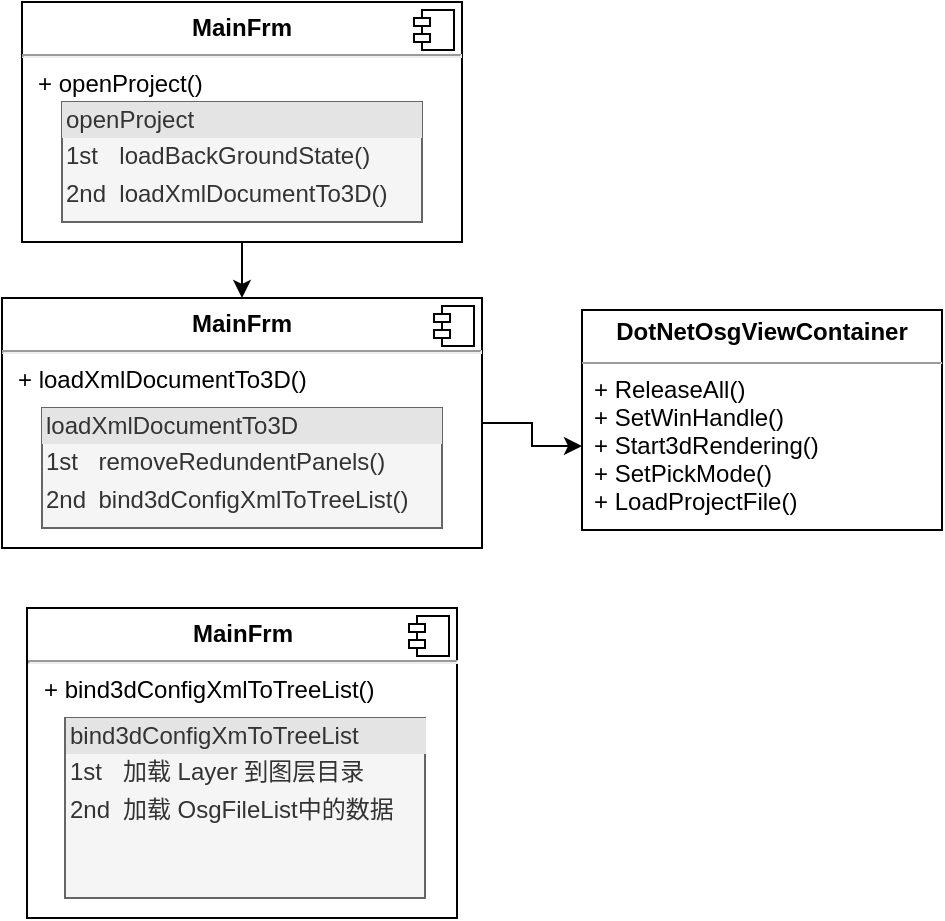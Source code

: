 <mxfile version="14.1.2" type="github">
  <diagram id="eg0OOWS5u3Eq4Op8deKR" name="Page-1">
    <mxGraphModel dx="590" dy="513" grid="1" gridSize="10" guides="1" tooltips="1" connect="1" arrows="1" fold="1" page="1" pageScale="1" pageWidth="827" pageHeight="1169" math="0" shadow="0">
      <root>
        <mxCell id="0" />
        <mxCell id="1" parent="0" />
        <mxCell id="0_EYBNdmRiKdI7s5gTWB-4" value="" style="edgeStyle=orthogonalEdgeStyle;rounded=0;orthogonalLoop=1;jettySize=auto;html=1;" edge="1" parent="1" source="jkjiSasW9flsP1HJkbxI-5">
          <mxGeometry relative="1" as="geometry">
            <mxPoint x="210" y="340" as="targetPoint" />
          </mxGeometry>
        </mxCell>
        <mxCell id="jkjiSasW9flsP1HJkbxI-5" value="&lt;p style=&quot;margin: 0px ; margin-top: 6px ; text-align: center&quot;&gt;&lt;b&gt;MainFrm&lt;/b&gt;&lt;/p&gt;&lt;hr&gt;&lt;p style=&quot;margin: 0px ; margin-left: 8px&quot;&gt;+&amp;nbsp;openProject()&lt;br&gt;&lt;br&gt;&lt;/p&gt;" style="align=left;overflow=fill;html=1;dropTarget=0;" parent="1" vertex="1">
          <mxGeometry x="100" y="192" width="220" height="120" as="geometry" />
        </mxCell>
        <mxCell id="jkjiSasW9flsP1HJkbxI-6" value="" style="shape=component;jettyWidth=8;jettyHeight=4;" parent="jkjiSasW9flsP1HJkbxI-5" vertex="1">
          <mxGeometry x="1" width="20" height="20" relative="1" as="geometry">
            <mxPoint x="-24" y="4" as="offset" />
          </mxGeometry>
        </mxCell>
        <mxCell id="jkjiSasW9flsP1HJkbxI-8" value="&lt;div style=&quot;box-sizing: border-box ; width: 100% ; background: #e4e4e4 ; padding: 2px&quot;&gt;openProject&lt;/div&gt;&lt;table style=&quot;width: 100% ; font-size: 1em&quot; cellpadding=&quot;2&quot; cellspacing=&quot;0&quot;&gt;&lt;tbody&gt;&lt;tr&gt;&lt;td&gt;1st&lt;/td&gt;&lt;td&gt;loadBackGroundState()&lt;/td&gt;&lt;/tr&gt;&lt;tr&gt;&lt;td&gt;2nd&lt;/td&gt;&lt;td&gt;loadXmlDocumentTo3D()&lt;/td&gt;&lt;/tr&gt;&lt;tr&gt;&lt;td&gt;&lt;/td&gt;&lt;td&gt;&lt;br&gt;&lt;/td&gt;&lt;/tr&gt;&lt;/tbody&gt;&lt;/table&gt;" style="verticalAlign=top;align=left;overflow=fill;html=1;fillColor=#f5f5f5;strokeColor=#666666;fontColor=#333333;" parent="1" vertex="1">
          <mxGeometry x="120" y="242" width="180" height="60" as="geometry" />
        </mxCell>
        <mxCell id="0_EYBNdmRiKdI7s5gTWB-11" style="edgeStyle=orthogonalEdgeStyle;rounded=0;orthogonalLoop=1;jettySize=auto;html=1;exitX=1;exitY=0.5;exitDx=0;exitDy=0;" edge="1" parent="1" source="0_EYBNdmRiKdI7s5gTWB-1" target="0_EYBNdmRiKdI7s5gTWB-7">
          <mxGeometry relative="1" as="geometry" />
        </mxCell>
        <mxCell id="0_EYBNdmRiKdI7s5gTWB-1" value="&lt;p style=&quot;margin: 0px ; margin-top: 6px ; text-align: center&quot;&gt;&lt;b&gt;MainFrm&lt;/b&gt;&lt;/p&gt;&lt;hr&gt;&lt;p style=&quot;margin: 0px ; margin-left: 8px&quot;&gt;+ loadXmlDocumentTo3D()&lt;br&gt;&lt;/p&gt;" style="align=left;overflow=fill;html=1;dropTarget=0;" vertex="1" parent="1">
          <mxGeometry x="90" y="340" width="240" height="125" as="geometry" />
        </mxCell>
        <mxCell id="0_EYBNdmRiKdI7s5gTWB-2" value="" style="shape=component;jettyWidth=8;jettyHeight=4;" vertex="1" parent="0_EYBNdmRiKdI7s5gTWB-1">
          <mxGeometry x="1" width="20" height="20" relative="1" as="geometry">
            <mxPoint x="-24" y="4" as="offset" />
          </mxGeometry>
        </mxCell>
        <mxCell id="0_EYBNdmRiKdI7s5gTWB-3" value="&lt;div style=&quot;box-sizing: border-box ; width: 100% ; background: #e4e4e4 ; padding: 2px&quot;&gt;loadXmlDocumentTo3D&lt;/div&gt;&lt;table style=&quot;width: 100% ; font-size: 1em&quot; cellpadding=&quot;2&quot; cellspacing=&quot;0&quot;&gt;&lt;tbody&gt;&lt;tr&gt;&lt;td&gt;1st&lt;/td&gt;&lt;td&gt;removeRedundentPanels()&lt;/td&gt;&lt;/tr&gt;&lt;tr&gt;&lt;td&gt;2nd&lt;/td&gt;&lt;td&gt;bind3dConfigXmlToTreeList()&lt;/td&gt;&lt;/tr&gt;&lt;tr&gt;&lt;td&gt;&lt;/td&gt;&lt;td&gt;&lt;br&gt;&lt;/td&gt;&lt;/tr&gt;&lt;/tbody&gt;&lt;/table&gt;" style="verticalAlign=top;align=left;overflow=fill;html=1;fillColor=#f5f5f5;strokeColor=#666666;fontColor=#333333;" vertex="1" parent="1">
          <mxGeometry x="110" y="395" width="200" height="60" as="geometry" />
        </mxCell>
        <mxCell id="0_EYBNdmRiKdI7s5gTWB-5" value="&lt;p style=&quot;margin: 0px ; margin-top: 4px ; text-align: center&quot;&gt;&lt;b&gt;DotNetOsgViewContainer&lt;/b&gt;&lt;/p&gt;&lt;div style=&quot;height: 2px&quot;&gt;&lt;/div&gt;&lt;hr size=&quot;1&quot;&gt;&lt;div style=&quot;height: 2px&quot;&gt;&lt;/div&gt;" style="verticalAlign=top;align=left;overflow=fill;fontSize=12;fontFamily=Helvetica;html=1;" vertex="1" parent="1">
          <mxGeometry x="380" y="346" width="180" height="110" as="geometry" />
        </mxCell>
        <mxCell id="0_EYBNdmRiKdI7s5gTWB-7" value="+ ReleaseAll()&#xa;+ SetWinHandle()&#xa;+ Start3dRendering()&#xa;+ SetPickMode()&#xa;+ LoadProjectFile()&#xa;" style="text;strokeColor=none;fillColor=none;align=left;verticalAlign=top;spacingLeft=4;spacingRight=4;overflow=hidden;rotatable=0;points=[[0,0.5],[1,0.5]];portConstraint=eastwest;" vertex="1" parent="1">
          <mxGeometry x="380" y="372" width="180" height="84" as="geometry" />
        </mxCell>
        <mxCell id="0_EYBNdmRiKdI7s5gTWB-12" value="&lt;p style=&quot;margin: 0px ; margin-top: 6px ; text-align: center&quot;&gt;&lt;b&gt;MainFrm&lt;/b&gt;&lt;/p&gt;&lt;hr&gt;&lt;p style=&quot;margin: 0px ; margin-left: 8px&quot;&gt;+ bind3dConfigXmlToTreeList()&lt;br&gt;&lt;/p&gt;" style="align=left;overflow=fill;html=1;dropTarget=0;" vertex="1" parent="1">
          <mxGeometry x="102.5" y="495" width="215" height="155" as="geometry" />
        </mxCell>
        <mxCell id="0_EYBNdmRiKdI7s5gTWB-13" value="" style="shape=component;jettyWidth=8;jettyHeight=4;" vertex="1" parent="0_EYBNdmRiKdI7s5gTWB-12">
          <mxGeometry x="1" width="20" height="20" relative="1" as="geometry">
            <mxPoint x="-24" y="4" as="offset" />
          </mxGeometry>
        </mxCell>
        <mxCell id="0_EYBNdmRiKdI7s5gTWB-14" value="&lt;div style=&quot;box-sizing: border-box ; width: 100% ; background: #e4e4e4 ; padding: 2px&quot;&gt;bind3dConfigXmToTreeList&lt;/div&gt;&lt;table style=&quot;width: 100% ; font-size: 1em&quot; cellpadding=&quot;2&quot; cellspacing=&quot;0&quot;&gt;&lt;tbody&gt;&lt;tr&gt;&lt;td&gt;1st&lt;/td&gt;&lt;td&gt;加载 Layer&amp;nbsp;到图层目录&lt;/td&gt;&lt;/tr&gt;&lt;tr&gt;&lt;td&gt;2nd&lt;/td&gt;&lt;td&gt;加载 OsgFileList中的数据&lt;/td&gt;&lt;/tr&gt;&lt;tr&gt;&lt;td&gt;&lt;/td&gt;&lt;td&gt;&lt;br&gt;&lt;/td&gt;&lt;/tr&gt;&lt;/tbody&gt;&lt;/table&gt;" style="verticalAlign=top;align=left;overflow=fill;html=1;fillColor=#f5f5f5;strokeColor=#666666;fontColor=#333333;" vertex="1" parent="1">
          <mxGeometry x="121.5" y="550" width="180" height="90" as="geometry" />
        </mxCell>
      </root>
    </mxGraphModel>
  </diagram>
</mxfile>
